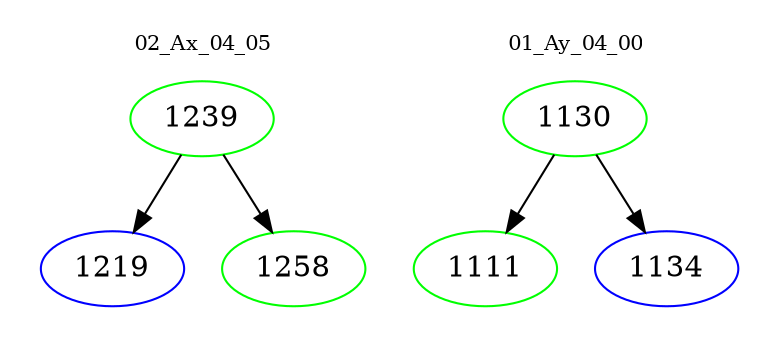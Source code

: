 digraph{
subgraph cluster_0 {
color = white
label = "02_Ax_04_05";
fontsize=10;
T0_1239 [label="1239", color="green"]
T0_1239 -> T0_1219 [color="black"]
T0_1219 [label="1219", color="blue"]
T0_1239 -> T0_1258 [color="black"]
T0_1258 [label="1258", color="green"]
}
subgraph cluster_1 {
color = white
label = "01_Ay_04_00";
fontsize=10;
T1_1130 [label="1130", color="green"]
T1_1130 -> T1_1111 [color="black"]
T1_1111 [label="1111", color="green"]
T1_1130 -> T1_1134 [color="black"]
T1_1134 [label="1134", color="blue"]
}
}
